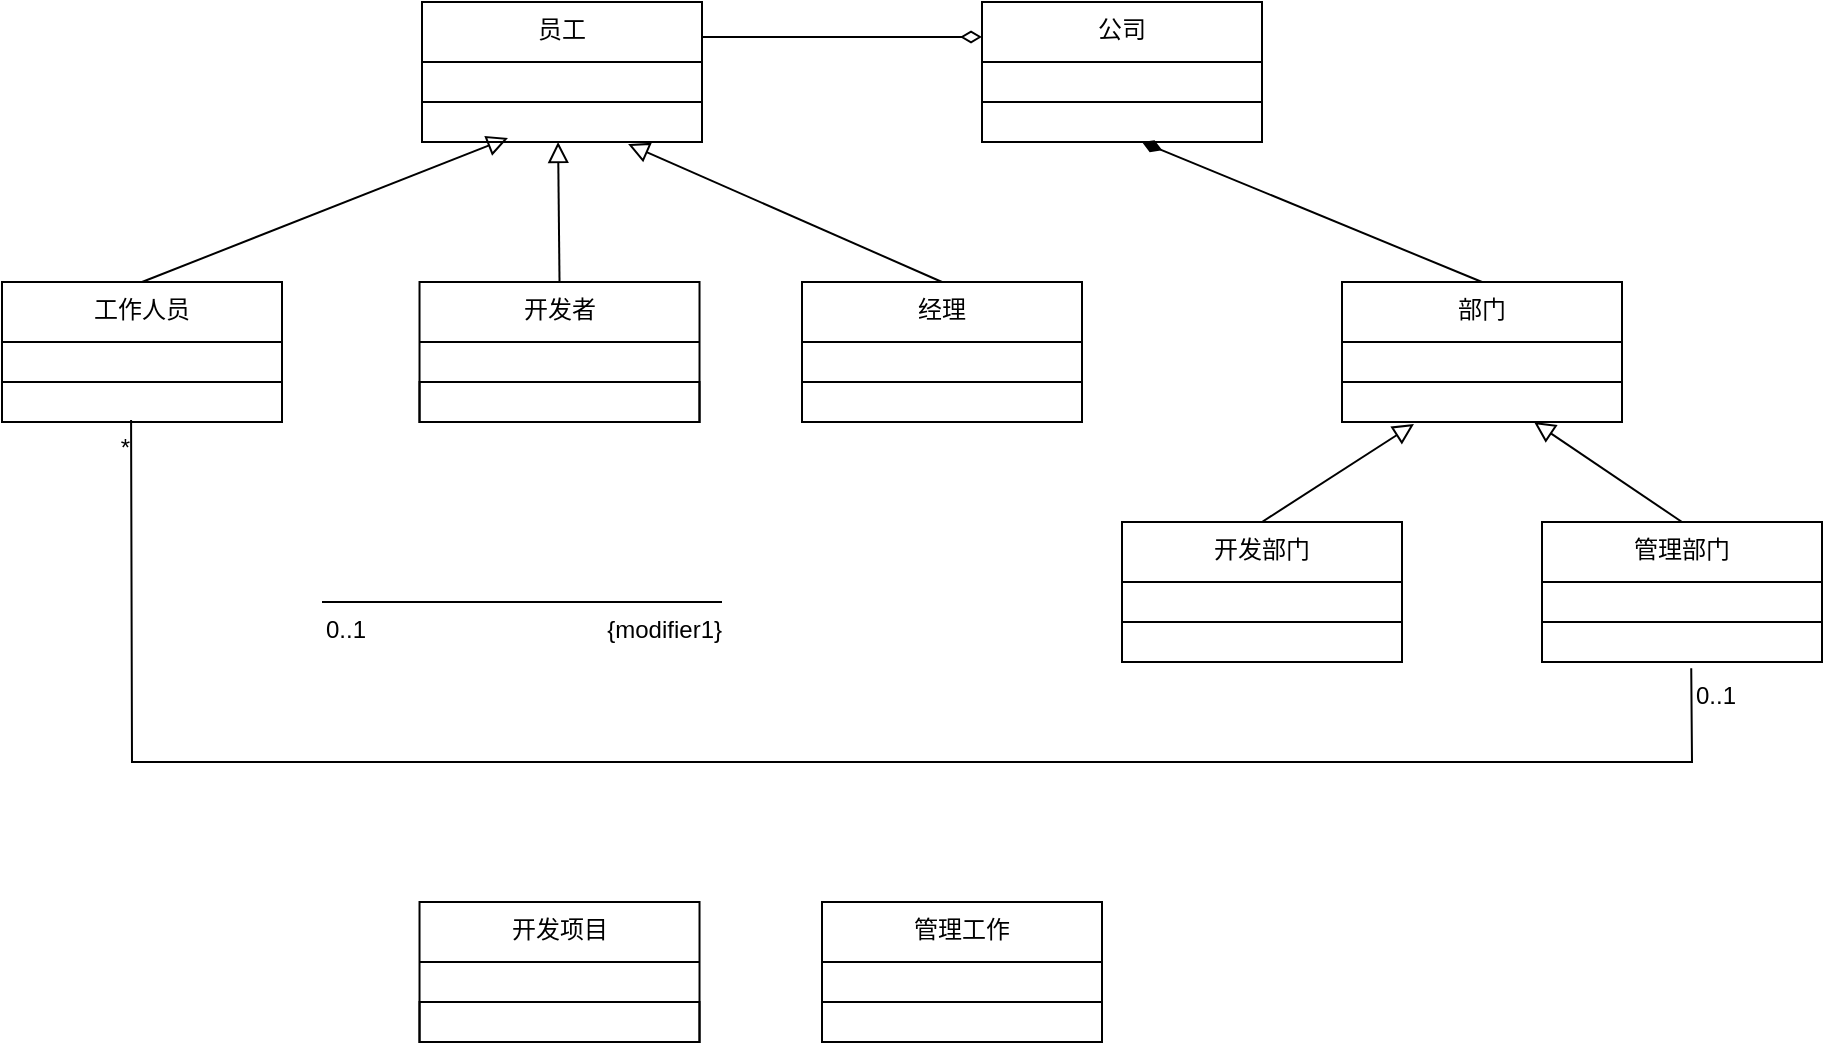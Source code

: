<mxfile version="28.2.5">
  <diagram name="第 1 页" id="vZYlxbVaAsF3VsEG2sNL">
    <mxGraphModel dx="1027" dy="600" grid="1" gridSize="10" guides="1" tooltips="1" connect="1" arrows="1" fold="1" page="1" pageScale="1" pageWidth="1200" pageHeight="1600" math="0" shadow="0">
      <root>
        <mxCell id="0" />
        <mxCell id="1" parent="0" />
        <mxCell id="1CumLus-Fj5148NU35jM-2" value="员工" style="swimlane;fontStyle=0;align=center;verticalAlign=top;childLayout=stackLayout;horizontal=1;startSize=30;horizontalStack=0;resizeParent=1;resizeParentMax=0;resizeLast=0;collapsible=0;marginBottom=0;html=1;whiteSpace=wrap;" parent="1" vertex="1">
          <mxGeometry x="220" y="50" width="140" height="70" as="geometry" />
        </mxCell>
        <mxCell id="1CumLus-Fj5148NU35jM-3" value="&amp;nbsp;" style="text;html=1;strokeColor=none;fillColor=none;align=center;verticalAlign=middle;spacingLeft=4;spacingRight=4;overflow=hidden;rotatable=0;points=[[0,0.5],[1,0.5]];portConstraint=eastwest;whiteSpace=wrap;" parent="1CumLus-Fj5148NU35jM-2" vertex="1">
          <mxGeometry y="30" width="140" height="20" as="geometry" />
        </mxCell>
        <mxCell id="1CumLus-Fj5148NU35jM-4" value="&amp;nbsp;" style="text;html=1;strokeColor=default;fillColor=none;align=left;verticalAlign=middle;spacingLeft=4;spacingRight=4;overflow=hidden;rotatable=0;points=[[0,0.5],[1,0.5]];portConstraint=eastwest;whiteSpace=wrap;" parent="1CumLus-Fj5148NU35jM-2" vertex="1">
          <mxGeometry y="50" width="140" height="20" as="geometry" />
        </mxCell>
        <mxCell id="1CumLus-Fj5148NU35jM-32" value="公司" style="swimlane;fontStyle=0;align=center;verticalAlign=top;childLayout=stackLayout;horizontal=1;startSize=30;horizontalStack=0;resizeParent=1;resizeParentMax=0;resizeLast=0;collapsible=0;marginBottom=0;html=1;whiteSpace=wrap;" parent="1" vertex="1">
          <mxGeometry x="500" y="50" width="140" height="70" as="geometry" />
        </mxCell>
        <mxCell id="1CumLus-Fj5148NU35jM-33" value="&amp;nbsp;" style="text;html=1;strokeColor=none;fillColor=none;align=center;verticalAlign=middle;spacingLeft=4;spacingRight=4;overflow=hidden;rotatable=0;points=[[0,0.5],[1,0.5]];portConstraint=eastwest;whiteSpace=wrap;" parent="1CumLus-Fj5148NU35jM-32" vertex="1">
          <mxGeometry y="30" width="140" height="20" as="geometry" />
        </mxCell>
        <mxCell id="1CumLus-Fj5148NU35jM-34" value="&amp;nbsp;" style="text;html=1;strokeColor=default;fillColor=none;align=left;verticalAlign=middle;spacingLeft=4;spacingRight=4;overflow=hidden;rotatable=0;points=[[0,0.5],[1,0.5]];portConstraint=eastwest;whiteSpace=wrap;" parent="1CumLus-Fj5148NU35jM-32" vertex="1">
          <mxGeometry y="50" width="140" height="20" as="geometry" />
        </mxCell>
        <mxCell id="1CumLus-Fj5148NU35jM-35" value="开发项目" style="swimlane;fontStyle=0;align=center;verticalAlign=top;childLayout=stackLayout;horizontal=1;startSize=30;horizontalStack=0;resizeParent=1;resizeParentMax=0;resizeLast=0;collapsible=0;marginBottom=0;html=1;whiteSpace=wrap;" parent="1" vertex="1">
          <mxGeometry x="218.76" y="500" width="140" height="70" as="geometry" />
        </mxCell>
        <mxCell id="1CumLus-Fj5148NU35jM-36" value="&amp;nbsp;" style="text;html=1;strokeColor=none;fillColor=none;align=center;verticalAlign=middle;spacingLeft=4;spacingRight=4;overflow=hidden;rotatable=0;points=[[0,0.5],[1,0.5]];portConstraint=eastwest;whiteSpace=wrap;" parent="1CumLus-Fj5148NU35jM-35" vertex="1">
          <mxGeometry y="30" width="140" height="20" as="geometry" />
        </mxCell>
        <mxCell id="1CumLus-Fj5148NU35jM-37" value="&amp;nbsp;" style="text;html=1;strokeColor=default;fillColor=none;align=left;verticalAlign=middle;spacingLeft=4;spacingRight=4;overflow=hidden;rotatable=0;points=[[0,0.5],[1,0.5]];portConstraint=eastwest;whiteSpace=wrap;" parent="1CumLus-Fj5148NU35jM-35" vertex="1">
          <mxGeometry y="50" width="140" height="20" as="geometry" />
        </mxCell>
        <mxCell id="1CumLus-Fj5148NU35jM-38" value="部门" style="swimlane;fontStyle=0;align=center;verticalAlign=top;childLayout=stackLayout;horizontal=1;startSize=30;horizontalStack=0;resizeParent=1;resizeParentMax=0;resizeLast=0;collapsible=0;marginBottom=0;html=1;whiteSpace=wrap;" parent="1" vertex="1">
          <mxGeometry x="680" y="190" width="140" height="70" as="geometry" />
        </mxCell>
        <mxCell id="1CumLus-Fj5148NU35jM-39" value="&amp;nbsp;" style="text;html=1;strokeColor=default;fillColor=none;align=center;verticalAlign=middle;spacingLeft=4;spacingRight=4;overflow=hidden;rotatable=0;points=[[0,0.5],[1,0.5]];portConstraint=eastwest;whiteSpace=wrap;" parent="1CumLus-Fj5148NU35jM-38" vertex="1">
          <mxGeometry y="30" width="140" height="20" as="geometry" />
        </mxCell>
        <mxCell id="1CumLus-Fj5148NU35jM-40" value="&amp;nbsp;" style="text;html=1;strokeColor=none;fillColor=none;align=left;verticalAlign=middle;spacingLeft=4;spacingRight=4;overflow=hidden;rotatable=0;points=[[0,0.5],[1,0.5]];portConstraint=eastwest;whiteSpace=wrap;" parent="1CumLus-Fj5148NU35jM-38" vertex="1">
          <mxGeometry y="50" width="140" height="20" as="geometry" />
        </mxCell>
        <mxCell id="1CumLus-Fj5148NU35jM-41" value="工作人员" style="swimlane;fontStyle=0;align=center;verticalAlign=top;childLayout=stackLayout;horizontal=1;startSize=30;horizontalStack=0;resizeParent=1;resizeParentMax=0;resizeLast=0;collapsible=0;marginBottom=0;html=1;whiteSpace=wrap;" parent="1" vertex="1">
          <mxGeometry x="10" y="190" width="140" height="70" as="geometry" />
        </mxCell>
        <mxCell id="1CumLus-Fj5148NU35jM-42" value="&amp;nbsp;" style="text;html=1;strokeColor=none;fillColor=none;align=center;verticalAlign=middle;spacingLeft=4;spacingRight=4;overflow=hidden;rotatable=0;points=[[0,0.5],[1,0.5]];portConstraint=eastwest;whiteSpace=wrap;" parent="1CumLus-Fj5148NU35jM-41" vertex="1">
          <mxGeometry y="30" width="140" height="20" as="geometry" />
        </mxCell>
        <mxCell id="1CumLus-Fj5148NU35jM-43" value="&amp;nbsp;" style="text;html=1;strokeColor=default;fillColor=none;align=left;verticalAlign=middle;spacingLeft=4;spacingRight=4;overflow=hidden;rotatable=0;points=[[0,0.5],[1,0.5]];portConstraint=eastwest;whiteSpace=wrap;" parent="1CumLus-Fj5148NU35jM-41" vertex="1">
          <mxGeometry y="50" width="140" height="20" as="geometry" />
        </mxCell>
        <mxCell id="1CumLus-Fj5148NU35jM-44" value="开发者" style="swimlane;fontStyle=0;align=center;verticalAlign=top;childLayout=stackLayout;horizontal=1;startSize=30;horizontalStack=0;resizeParent=1;resizeParentMax=0;resizeLast=0;collapsible=0;marginBottom=0;html=1;whiteSpace=wrap;" parent="1" vertex="1">
          <mxGeometry x="218.76" y="190" width="140" height="70" as="geometry" />
        </mxCell>
        <mxCell id="1CumLus-Fj5148NU35jM-45" value="&amp;nbsp;" style="text;html=1;strokeColor=none;fillColor=none;align=center;verticalAlign=middle;spacingLeft=4;spacingRight=4;overflow=hidden;rotatable=0;points=[[0,0.5],[1,0.5]];portConstraint=eastwest;whiteSpace=wrap;" parent="1CumLus-Fj5148NU35jM-44" vertex="1">
          <mxGeometry y="30" width="140" height="20" as="geometry" />
        </mxCell>
        <mxCell id="1CumLus-Fj5148NU35jM-46" value="&amp;nbsp;" style="text;html=1;strokeColor=default;fillColor=none;align=left;verticalAlign=middle;spacingLeft=4;spacingRight=4;overflow=hidden;rotatable=0;points=[[0,0.5],[1,0.5]];portConstraint=eastwest;whiteSpace=wrap;" parent="1CumLus-Fj5148NU35jM-44" vertex="1">
          <mxGeometry y="50" width="140" height="20" as="geometry" />
        </mxCell>
        <mxCell id="1CumLus-Fj5148NU35jM-47" value="管理部门" style="swimlane;fontStyle=0;align=center;verticalAlign=top;childLayout=stackLayout;horizontal=1;startSize=30;horizontalStack=0;resizeParent=1;resizeParentMax=0;resizeLast=0;collapsible=0;marginBottom=0;html=1;whiteSpace=wrap;" parent="1" vertex="1">
          <mxGeometry x="780" y="310" width="140" height="70" as="geometry" />
        </mxCell>
        <mxCell id="1CumLus-Fj5148NU35jM-48" value="&amp;nbsp;" style="text;html=1;strokeColor=none;fillColor=none;align=center;verticalAlign=middle;spacingLeft=4;spacingRight=4;overflow=hidden;rotatable=0;points=[[0,0.5],[1,0.5]];portConstraint=eastwest;whiteSpace=wrap;" parent="1CumLus-Fj5148NU35jM-47" vertex="1">
          <mxGeometry y="30" width="140" height="20" as="geometry" />
        </mxCell>
        <mxCell id="1CumLus-Fj5148NU35jM-49" value="&amp;nbsp;" style="text;html=1;strokeColor=default;fillColor=none;align=left;verticalAlign=middle;spacingLeft=4;spacingRight=4;overflow=hidden;rotatable=0;points=[[0,0.5],[1,0.5]];portConstraint=eastwest;whiteSpace=wrap;" parent="1CumLus-Fj5148NU35jM-47" vertex="1">
          <mxGeometry y="50" width="140" height="20" as="geometry" />
        </mxCell>
        <mxCell id="1CumLus-Fj5148NU35jM-50" value="管理工作" style="swimlane;fontStyle=0;align=center;verticalAlign=top;childLayout=stackLayout;horizontal=1;startSize=30;horizontalStack=0;resizeParent=1;resizeParentMax=0;resizeLast=0;collapsible=0;marginBottom=0;html=1;whiteSpace=wrap;" parent="1" vertex="1">
          <mxGeometry x="420" y="500" width="140" height="70" as="geometry" />
        </mxCell>
        <mxCell id="1CumLus-Fj5148NU35jM-51" value="&amp;nbsp;" style="text;html=1;strokeColor=none;fillColor=none;align=center;verticalAlign=middle;spacingLeft=4;spacingRight=4;overflow=hidden;rotatable=0;points=[[0,0.5],[1,0.5]];portConstraint=eastwest;whiteSpace=wrap;" parent="1CumLus-Fj5148NU35jM-50" vertex="1">
          <mxGeometry y="30" width="140" height="20" as="geometry" />
        </mxCell>
        <mxCell id="1CumLus-Fj5148NU35jM-52" value="&amp;nbsp;" style="text;html=1;strokeColor=default;fillColor=none;align=left;verticalAlign=middle;spacingLeft=4;spacingRight=4;overflow=hidden;rotatable=0;points=[[0,0.5],[1,0.5]];portConstraint=eastwest;whiteSpace=wrap;" parent="1CumLus-Fj5148NU35jM-50" vertex="1">
          <mxGeometry y="50" width="140" height="20" as="geometry" />
        </mxCell>
        <mxCell id="1CumLus-Fj5148NU35jM-53" value="开发部门" style="swimlane;fontStyle=0;align=center;verticalAlign=top;childLayout=stackLayout;horizontal=1;startSize=30;horizontalStack=0;resizeParent=1;resizeParentMax=0;resizeLast=0;collapsible=0;marginBottom=0;html=1;whiteSpace=wrap;" parent="1" vertex="1">
          <mxGeometry x="570" y="310" width="140" height="70" as="geometry" />
        </mxCell>
        <mxCell id="1CumLus-Fj5148NU35jM-54" value="&amp;nbsp;" style="text;html=1;strokeColor=none;fillColor=none;align=center;verticalAlign=middle;spacingLeft=4;spacingRight=4;overflow=hidden;rotatable=0;points=[[0,0.5],[1,0.5]];portConstraint=eastwest;whiteSpace=wrap;" parent="1CumLus-Fj5148NU35jM-53" vertex="1">
          <mxGeometry y="30" width="140" height="20" as="geometry" />
        </mxCell>
        <mxCell id="1CumLus-Fj5148NU35jM-55" value="&amp;nbsp;" style="text;html=1;strokeColor=default;fillColor=none;align=left;verticalAlign=middle;spacingLeft=4;spacingRight=4;overflow=hidden;rotatable=0;points=[[0,0.5],[1,0.5]];portConstraint=eastwest;whiteSpace=wrap;" parent="1CumLus-Fj5148NU35jM-53" vertex="1">
          <mxGeometry y="50" width="140" height="20" as="geometry" />
        </mxCell>
        <mxCell id="1CumLus-Fj5148NU35jM-56" value="经理" style="swimlane;fontStyle=0;align=center;verticalAlign=top;childLayout=stackLayout;horizontal=1;startSize=30;horizontalStack=0;resizeParent=1;resizeParentMax=0;resizeLast=0;collapsible=0;marginBottom=0;html=1;whiteSpace=wrap;" parent="1" vertex="1">
          <mxGeometry x="410" y="190" width="140" height="70" as="geometry" />
        </mxCell>
        <mxCell id="1CumLus-Fj5148NU35jM-57" value="&amp;nbsp;" style="text;html=1;strokeColor=default;fillColor=none;align=center;verticalAlign=middle;spacingLeft=4;spacingRight=4;overflow=hidden;rotatable=0;points=[[0,0.5],[1,0.5]];portConstraint=eastwest;whiteSpace=wrap;" parent="1CumLus-Fj5148NU35jM-56" vertex="1">
          <mxGeometry y="30" width="140" height="20" as="geometry" />
        </mxCell>
        <mxCell id="1CumLus-Fj5148NU35jM-58" value="&amp;nbsp;" style="text;html=1;strokeColor=none;fillColor=none;align=left;verticalAlign=middle;spacingLeft=4;spacingRight=4;overflow=hidden;rotatable=0;points=[[0,0.5],[1,0.5]];portConstraint=eastwest;whiteSpace=wrap;" parent="1CumLus-Fj5148NU35jM-56" vertex="1">
          <mxGeometry y="50" width="140" height="20" as="geometry" />
        </mxCell>
        <mxCell id="1CumLus-Fj5148NU35jM-62" value="" style="endArrow=none;startArrow=diamondThin;endFill=0;startFill=0;html=1;verticalAlign=bottom;labelBackgroundColor=none;strokeWidth=1;startSize=8;endSize=8;rounded=0;exitX=0;exitY=0.25;exitDx=0;exitDy=0;entryX=1;entryY=0.25;entryDx=0;entryDy=0;" parent="1" source="1CumLus-Fj5148NU35jM-32" target="1CumLus-Fj5148NU35jM-2" edge="1">
          <mxGeometry width="160" relative="1" as="geometry">
            <mxPoint x="530" y="140" as="sourcePoint" />
            <mxPoint x="690" y="140" as="targetPoint" />
          </mxGeometry>
        </mxCell>
        <mxCell id="1CumLus-Fj5148NU35jM-74" value="" style="endArrow=block;html=1;rounded=0;align=center;verticalAlign=bottom;endFill=0;labelBackgroundColor=none;endSize=8;exitX=0.5;exitY=0;exitDx=0;exitDy=0;entryX=0.307;entryY=0.9;entryDx=0;entryDy=0;entryPerimeter=0;" parent="1" source="1CumLus-Fj5148NU35jM-41" target="1CumLus-Fj5148NU35jM-4" edge="1">
          <mxGeometry relative="1" as="geometry">
            <mxPoint x="280" y="220" as="sourcePoint" />
            <mxPoint x="440" y="220" as="targetPoint" />
          </mxGeometry>
        </mxCell>
        <mxCell id="1CumLus-Fj5148NU35jM-75" value="" style="resizable=0;html=1;align=center;verticalAlign=top;labelBackgroundColor=none;" parent="1CumLus-Fj5148NU35jM-74" connectable="0" vertex="1">
          <mxGeometry relative="1" as="geometry" />
        </mxCell>
        <mxCell id="1CumLus-Fj5148NU35jM-76" value="" style="endArrow=block;html=1;rounded=0;align=center;verticalAlign=bottom;endFill=0;labelBackgroundColor=none;endSize=8;exitX=0.5;exitY=0;exitDx=0;exitDy=0;entryX=0.486;entryY=1;entryDx=0;entryDy=0;entryPerimeter=0;" parent="1" source="1CumLus-Fj5148NU35jM-44" target="1CumLus-Fj5148NU35jM-4" edge="1">
          <mxGeometry relative="1" as="geometry">
            <mxPoint x="450" y="170" as="sourcePoint" />
            <mxPoint x="610" y="170" as="targetPoint" />
          </mxGeometry>
        </mxCell>
        <mxCell id="1CumLus-Fj5148NU35jM-77" value="" style="resizable=0;html=1;align=center;verticalAlign=top;labelBackgroundColor=none;" parent="1CumLus-Fj5148NU35jM-76" connectable="0" vertex="1">
          <mxGeometry relative="1" as="geometry" />
        </mxCell>
        <mxCell id="1CumLus-Fj5148NU35jM-78" value="" style="endArrow=block;html=1;rounded=0;align=center;verticalAlign=bottom;endFill=0;labelBackgroundColor=none;endSize=8;entryX=0.736;entryY=1.05;entryDx=0;entryDy=0;entryPerimeter=0;exitX=0.5;exitY=0;exitDx=0;exitDy=0;" parent="1" source="1CumLus-Fj5148NU35jM-56" target="1CumLus-Fj5148NU35jM-4" edge="1">
          <mxGeometry relative="1" as="geometry">
            <mxPoint x="480" y="170" as="sourcePoint" />
            <mxPoint x="680" y="210" as="targetPoint" />
          </mxGeometry>
        </mxCell>
        <mxCell id="1CumLus-Fj5148NU35jM-79" value="" style="resizable=0;html=1;align=center;verticalAlign=top;labelBackgroundColor=none;" parent="1CumLus-Fj5148NU35jM-78" connectable="0" vertex="1">
          <mxGeometry relative="1" as="geometry">
            <mxPoint x="-61" as="offset" />
          </mxGeometry>
        </mxCell>
        <mxCell id="1CumLus-Fj5148NU35jM-80" value="" style="endArrow=none;startArrow=diamondThin;endFill=0;startFill=1;html=1;verticalAlign=bottom;labelBackgroundColor=none;strokeWidth=1;startSize=8;endSize=8;rounded=0;entryX=0.5;entryY=0;entryDx=0;entryDy=0;" parent="1" target="1CumLus-Fj5148NU35jM-38" edge="1">
          <mxGeometry width="160" relative="1" as="geometry">
            <mxPoint x="580" y="120" as="sourcePoint" />
            <mxPoint x="660" y="300" as="targetPoint" />
          </mxGeometry>
        </mxCell>
        <mxCell id="1CumLus-Fj5148NU35jM-81" value="" style="endArrow=block;html=1;rounded=0;align=center;verticalAlign=bottom;endFill=0;labelBackgroundColor=none;endSize=8;entryX=0.257;entryY=1.05;entryDx=0;entryDy=0;entryPerimeter=0;exitX=0.5;exitY=0;exitDx=0;exitDy=0;" parent="1" source="1CumLus-Fj5148NU35jM-53" target="1CumLus-Fj5148NU35jM-40" edge="1">
          <mxGeometry relative="1" as="geometry">
            <mxPoint x="537" y="449" as="sourcePoint" />
            <mxPoint x="380" y="380" as="targetPoint" />
          </mxGeometry>
        </mxCell>
        <mxCell id="1CumLus-Fj5148NU35jM-82" value="" style="resizable=0;html=1;align=center;verticalAlign=top;labelBackgroundColor=none;" parent="1CumLus-Fj5148NU35jM-81" connectable="0" vertex="1">
          <mxGeometry relative="1" as="geometry">
            <mxPoint x="-61" as="offset" />
          </mxGeometry>
        </mxCell>
        <mxCell id="1CumLus-Fj5148NU35jM-83" value="" style="endArrow=block;html=1;rounded=0;align=center;verticalAlign=bottom;endFill=0;labelBackgroundColor=none;endSize=8;entryX=0.686;entryY=1;entryDx=0;entryDy=0;entryPerimeter=0;exitX=0.5;exitY=0;exitDx=0;exitDy=0;" parent="1" source="1CumLus-Fj5148NU35jM-47" target="1CumLus-Fj5148NU35jM-40" edge="1">
          <mxGeometry relative="1" as="geometry">
            <mxPoint x="617" y="509" as="sourcePoint" />
            <mxPoint x="460" y="440" as="targetPoint" />
          </mxGeometry>
        </mxCell>
        <mxCell id="1CumLus-Fj5148NU35jM-84" value="" style="resizable=0;html=1;align=center;verticalAlign=top;labelBackgroundColor=none;" parent="1CumLus-Fj5148NU35jM-83" connectable="0" vertex="1">
          <mxGeometry relative="1" as="geometry">
            <mxPoint x="-61" as="offset" />
          </mxGeometry>
        </mxCell>
        <mxCell id="1CumLus-Fj5148NU35jM-85" value="" style="endArrow=none;html=1;rounded=0;align=center;verticalAlign=top;endFill=0;labelBackgroundColor=none;entryX=0.461;entryY=0.947;entryDx=0;entryDy=0;entryPerimeter=0;exitX=0.533;exitY=1.158;exitDx=0;exitDy=0;exitPerimeter=0;" parent="1" source="1CumLus-Fj5148NU35jM-49" target="1CumLus-Fj5148NU35jM-43" edge="1">
          <mxGeometry relative="1" as="geometry">
            <mxPoint x="110" y="360" as="sourcePoint" />
            <mxPoint x="310" y="360" as="targetPoint" />
            <Array as="points">
              <mxPoint x="855" y="430" />
              <mxPoint x="75" y="430" />
            </Array>
          </mxGeometry>
        </mxCell>
        <mxCell id="1CumLus-Fj5148NU35jM-87" value="0..1" style="resizable=0;html=1;align=left;verticalAlign=top;labelBackgroundColor=none;" parent="1CumLus-Fj5148NU35jM-85" connectable="0" vertex="1">
          <mxGeometry x="-1" relative="1" as="geometry" />
        </mxCell>
        <mxCell id="1CumLus-Fj5148NU35jM-88" value="" style="resizable=0;html=1;align=right;verticalAlign=bottom;labelBackgroundColor=none;" parent="1CumLus-Fj5148NU35jM-85" connectable="0" vertex="1">
          <mxGeometry x="1" relative="1" as="geometry" />
        </mxCell>
        <mxCell id="1CumLus-Fj5148NU35jM-89" value="*" style="resizable=0;html=1;align=right;verticalAlign=top;labelBackgroundColor=none;" parent="1CumLus-Fj5148NU35jM-85" connectable="0" vertex="1">
          <mxGeometry x="1" relative="1" as="geometry" />
        </mxCell>
        <mxCell id="NvzNZAI5gJaa6dZAAPDT-5" value="" style="endArrow=none;html=1;rounded=0;align=center;verticalAlign=top;endFill=0;labelBackgroundColor=none;" edge="1" parent="1">
          <mxGeometry relative="1" as="geometry">
            <mxPoint x="170" y="350" as="sourcePoint" />
            <mxPoint x="370" y="350" as="targetPoint" />
          </mxGeometry>
        </mxCell>
        <mxCell id="NvzNZAI5gJaa6dZAAPDT-6" value="" style="resizable=0;html=1;align=left;verticalAlign=bottom;labelBackgroundColor=none;" connectable="0" vertex="1" parent="NvzNZAI5gJaa6dZAAPDT-5">
          <mxGeometry x="-1" relative="1" as="geometry" />
        </mxCell>
        <mxCell id="NvzNZAI5gJaa6dZAAPDT-7" value="0..1" style="resizable=0;html=1;align=left;verticalAlign=top;labelBackgroundColor=none;" connectable="0" vertex="1" parent="NvzNZAI5gJaa6dZAAPDT-5">
          <mxGeometry x="-1" relative="1" as="geometry" />
        </mxCell>
        <mxCell id="NvzNZAI5gJaa6dZAAPDT-8" value="" style="resizable=0;html=1;align=right;verticalAlign=bottom;labelBackgroundColor=none;" connectable="0" vertex="1" parent="NvzNZAI5gJaa6dZAAPDT-5">
          <mxGeometry x="1" relative="1" as="geometry" />
        </mxCell>
        <mxCell id="NvzNZAI5gJaa6dZAAPDT-9" value="{modifier1}" style="resizable=0;html=1;align=right;verticalAlign=top;labelBackgroundColor=none;" connectable="0" vertex="1" parent="NvzNZAI5gJaa6dZAAPDT-5">
          <mxGeometry x="1" relative="1" as="geometry" />
        </mxCell>
      </root>
    </mxGraphModel>
  </diagram>
</mxfile>
